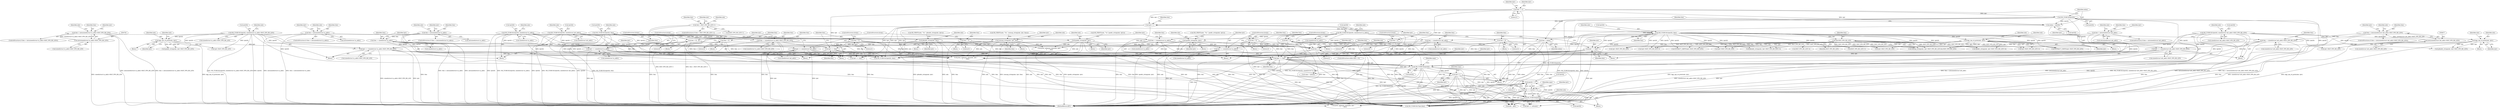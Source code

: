 digraph "0_tcpdump_ffde45acf3348f8353fb4064a1b21683ee6b5ddf@array" {
"1001155" [label="(Call,tptr[0] + 1)"];
"1001123" [label="(Call,tptr++)"];
"1001111" [label="(Call,tptr += tlen)"];
"1000864" [label="(Call,tlen -= sizeof(struct in6_addr))"];
"1000834" [label="(Call,tlen < (int)sizeof(struct in6_addr))"];
"1000939" [label="(Call,tlen = 0)"];
"1000845" [label="(Call,tlen = 0)"];
"1000793" [label="(Call,tlen = 0)"];
"1000701" [label="(Call,tlen = nhlen)"];
"1000696" [label="(Call,nhlen = tptr[0])"];
"1000692" [label="(Call,ND_TCHECK(tptr[0]))"];
"1000689" [label="(Call,tptr +=3)"];
"1000751" [label="(Call,tlen = 0)"];
"1000887" [label="(Call,tlen = 0)"];
"1000984" [label="(Call,tlen = 0)"];
"1000820" [label="(Call,tlen -= (sizeof(struct in_addr)+BGP_VPN_RD_LEN))"];
"1000780" [label="(Call,tlen < (int)(sizeof(struct in_addr)+BGP_VPN_RD_LEN))"];
"1000782" [label="(Call,(int)(sizeof(struct in_addr)+BGP_VPN_RD_LEN))"];
"1001068" [label="(Call,tlen = 0)"];
"1000718" [label="(Call,tlen > 0)"];
"1000914" [label="(Call,tlen -= (sizeof(struct in6_addr)+BGP_VPN_RD_LEN))"];
"1000874" [label="(Call,tlen < (int)(sizeof(struct in6_addr)+BGP_VPN_RD_LEN))"];
"1000876" [label="(Call,(int)(sizeof(struct in6_addr)+BGP_VPN_RD_LEN))"];
"1000958" [label="(Call,tlen -= (sizeof(struct in_addr)))"];
"1000928" [label="(Call,tlen < (int)sizeof(struct in_addr))"];
"1000770" [label="(Call,tlen -= sizeof(struct in_addr))"];
"1000740" [label="(Call,tlen < (int)sizeof(struct in_addr))"];
"1000999" [label="(Call,tlen = 0)"];
"1000850" [label="(Call,ND_TCHECK2(tptr[0], sizeof(struct in6_addr)))"];
"1000756" [label="(Call,ND_TCHECK2(tptr[0], sizeof(struct in_addr)))"];
"1000826" [label="(Call,tptr += (sizeof(struct in_addr)+BGP_VPN_RD_LEN))"];
"1000798" [label="(Call,ND_TCHECK2(tptr[0], sizeof(struct in_addr)+BGP_VPN_RD_LEN))"];
"1000812" [label="(Call,bgp_vpn_rd_print(ndo, tptr))"];
"1000704" [label="(Call,tptr++)"];
"1000944" [label="(Call,ND_TCHECK2(tptr[0], sizeof(struct in_addr)))"];
"1000962" [label="(Call,tptr += (sizeof(struct in_addr)))"];
"1000955" [label="(Call,ipaddr_string(ndo, tptr))"];
"1001004" [label="(Call,ND_TCHECK2(tptr[0], tlen))"];
"1000989" [label="(Call,tlen < BGP_VPN_RD_LEN+1)"];
"1000774" [label="(Call,tptr += sizeof(struct in_addr))"];
"1000767" [label="(Call,ipaddr_string(ndo, tptr))"];
"1000868" [label="(Call,tptr += sizeof(struct in6_addr))"];
"1000861" [label="(Call,ip6addr_string(ndo, tptr))"];
"1001065" [label="(Call,tptr += tlen)"];
"1001023" [label="(Call,tlen-BGP_VPN_RD_LEN)"];
"1001015" [label="(Call,bgp_vpn_rd_print(ndo, tptr))"];
"1000892" [label="(Call,ND_TCHECK2(tptr[0], sizeof(struct in6_addr)+BGP_VPN_RD_LEN))"];
"1000981" [label="(Call,tptr += tlen)"];
"1000977" [label="(Call,isonsap_string(ndo, tptr, tlen))"];
"1000967" [label="(Call,ND_TCHECK2(tptr[0], tlen))"];
"1000920" [label="(Call,tptr += (sizeof(struct in6_addr)+BGP_VPN_RD_LEN))"];
"1000906" [label="(Call,bgp_vpn_rd_print(ndo, tptr))"];
"1001114" [label="(Call,ND_TCHECK(tptr[0]))"];
"1001153" [label="(Call,tptr += tptr[0] + 1)"];
"1001141" [label="(Call,ND_TCHECK(tptr[0]))"];
"1001142" [label="(Call,tptr[0])"];
"1000694" [label="(Identifier,tptr)"];
"1000704" [label="(Call,tptr++)"];
"1000799" [label="(Call,tptr[0])"];
"1000718" [label="(Call,tlen > 0)"];
"1000858" [label="(Identifier,ndo)"];
"1000941" [label="(Literal,0)"];
"1001599" [label="(Call,ND_TCHECK2(*tptr,tlen))"];
"1000705" [label="(Identifier,tptr)"];
"1000856" [label="(Call,ND_PRINT((ndo, \"%s\", ip6addr_string(ndo, tptr))))"];
"1001067" [label="(Identifier,tlen)"];
"1000882" [label="(Block,)"];
"1001017" [label="(Identifier,tptr)"];
"1000756" [label="(Call,ND_TCHECK2(tptr[0], sizeof(struct in_addr)))"];
"1000891" [label="(Block,)"];
"1000943" [label="(Block,)"];
"1001060" [label="(Call,tptr+BGP_VPN_RD_LEN+3)"];
"1000939" [label="(Call,tlen = 0)"];
"1001123" [label="(Call,tptr++)"];
"1000836" [label="(Call,(int)sizeof(struct in6_addr))"];
"1002915" [label="(MethodReturn,RET)"];
"1000987" [label="(ControlStructure,break;)"];
"1000749" [label="(Identifier,ndo)"];
"1000972" [label="(Call,ND_PRINT((ndo, \"%s\", isonsap_string(ndo, tptr, tlen))))"];
"1000739" [label="(ControlStructure,if (tlen < (int)sizeof(struct in_addr)))"];
"1000984" [label="(Call,tlen = 0)"];
"1000975" [label="(Block,)"];
"1000738" [label="(Block,)"];
"1000911" [label="(Call,tptr+BGP_VPN_RD_LEN)"];
"1000999" [label="(Call,tlen = 0)"];
"1000986" [label="(Literal,0)"];
"1000758" [label="(Identifier,tptr)"];
"1000979" [label="(Identifier,tptr)"];
"1000934" [label="(Block,)"];
"1000889" [label="(Literal,0)"];
"1000873" [label="(ControlStructure,if (tlen < (int)(sizeof(struct in6_addr)+BGP_VPN_RD_LEN)))"];
"1000814" [label="(Identifier,tptr)"];
"1000757" [label="(Call,tptr[0])"];
"1000916" [label="(Call,sizeof(struct in6_addr)+BGP_VPN_RD_LEN)"];
"1000797" [label="(Block,)"];
"1000907" [label="(Identifier,ndo)"];
"1000755" [label="(Block,)"];
"1001011" [label="(Identifier,ndo)"];
"1001068" [label="(Call,tlen = 0)"];
"1000776" [label="(Call,sizeof(struct in_addr))"];
"1000906" [label="(Call,bgp_vpn_rd_print(ndo, tptr))"];
"1001049" [label="(Call,tptr+BGP_VPN_RD_LEN)"];
"1000697" [label="(Identifier,nhlen)"];
"1000820" [label="(Call,tlen -= (sizeof(struct in_addr)+BGP_VPN_RD_LEN))"];
"1000840" [label="(Block,)"];
"1001023" [label="(Call,tlen-BGP_VPN_RD_LEN)"];
"1000948" [label="(Call,sizeof(struct in_addr))"];
"1000955" [label="(Call,ipaddr_string(ndo, tptr))"];
"1000893" [label="(Call,tptr[0])"];
"1000843" [label="(Identifier,ndo)"];
"1000966" [label="(ControlStructure,break;)"];
"1001097" [label="(Call,tptr += tlen)"];
"1000791" [label="(Identifier,ndo)"];
"1001115" [label="(Call,tptr[0])"];
"1000982" [label="(Identifier,tptr)"];
"1000788" [label="(Block,)"];
"1000957" [label="(Identifier,tptr)"];
"1000742" [label="(Call,(int)sizeof(struct in_addr))"];
"1000725" [label="(Identifier,nnh)"];
"1001006" [label="(Identifier,tptr)"];
"1000690" [label="(Identifier,tptr)"];
"1000902" [label="(Identifier,ndo)"];
"1001092" [label="(Call,print_unknown_data(ndo, tptr, \"\n\t    \", tlen))"];
"1000793" [label="(Call,tlen = 0)"];
"1000691" [label="(Literal,3)"];
"1000781" [label="(Identifier,tlen)"];
"1001019" [label="(Identifier,ndo)"];
"1000784" [label="(Call,sizeof(struct in_addr)+BGP_VPN_RD_LEN)"];
"1001107" [label="(Identifier,ndo)"];
"1000851" [label="(Call,tptr[0])"];
"1000760" [label="(Call,sizeof(struct in_addr))"];
"1000720" [label="(Literal,0)"];
"1001066" [label="(Identifier,tptr)"];
"1000983" [label="(Identifier,tlen)"];
"1001119" [label="(Identifier,snpa)"];
"1000794" [label="(Identifier,tlen)"];
"1000864" [label="(Call,tlen -= sizeof(struct in6_addr))"];
"1000696" [label="(Call,nhlen = tptr[0])"];
"1000813" [label="(Identifier,ndo)"];
"1000768" [label="(Identifier,ndo)"];
"1002905" [label="(Call,print_unknown_data(ndo, pptr, \"\n\t    \", len))"];
"1001038" [label="(Call,ipaddr_string(ndo, tptr+BGP_VPN_RD_LEN+4))"];
"1001004" [label="(Call,ND_TCHECK2(tptr[0], tlen))"];
"1001015" [label="(Call,bgp_vpn_rd_print(ndo, tptr))"];
"1001018" [label="(Call,isonsap_string(ndo, tptr+BGP_VPN_RD_LEN,tlen-BGP_VPN_RD_LEN))"];
"1000960" [label="(Call,sizeof(struct in_addr))"];
"1000981" [label="(Call,tptr += tlen)"];
"1000928" [label="(Call,tlen < (int)sizeof(struct in_addr))"];
"1000847" [label="(Literal,0)"];
"1000952" [label="(Identifier,ndo)"];
"1000827" [label="(Identifier,tptr)"];
"1001016" [label="(Identifier,ndo)"];
"1000989" [label="(Call,tlen < BGP_VPN_RD_LEN+1)"];
"1000689" [label="(Call,tptr +=3)"];
"1000875" [label="(Identifier,tlen)"];
"1001040" [label="(Call,tptr+BGP_VPN_RD_LEN+4)"];
"1000778" [label="(ControlStructure,break;)"];
"1001071" [label="(ControlStructure,break;)"];
"1000808" [label="(Identifier,ndo)"];
"1001116" [label="(Identifier,tptr)"];
"1001008" [label="(Identifier,tlen)"];
"1000869" [label="(Identifier,tptr)"];
"1000703" [label="(Identifier,nhlen)"];
"1000861" [label="(Call,ip6addr_string(ndo, tptr))"];
"1000963" [label="(Identifier,tptr)"];
"1000868" [label="(Call,tptr += sizeof(struct in6_addr))"];
"1000717" [label="(ControlStructure,while (tlen > 0))"];
"1000812" [label="(Call,bgp_vpn_rd_print(ndo, tptr))"];
"1000991" [label="(Call,BGP_VPN_RD_LEN+1)"];
"1000850" [label="(Call,ND_TCHECK2(tptr[0], sizeof(struct in6_addr)))"];
"1000770" [label="(Call,tlen -= sizeof(struct in_addr))"];
"1000894" [label="(Identifier,tptr)"];
"1000774" [label="(Call,tptr += sizeof(struct in_addr))"];
"1001065" [label="(Call,tptr += tlen)"];
"1000826" [label="(Call,tptr += (sizeof(struct in_addr)+BGP_VPN_RD_LEN))"];
"1000834" [label="(Call,tlen < (int)sizeof(struct in6_addr))"];
"1000962" [label="(Call,tptr += (sizeof(struct in_addr)))"];
"1000865" [label="(Identifier,tlen)"];
"1000741" [label="(Identifier,tlen)"];
"1000698" [label="(Call,tptr[0])"];
"1000978" [label="(Identifier,ndo)"];
"1001003" [label="(Block,)"];
"1001042" [label="(Call,BGP_VPN_RD_LEN+4)"];
"1000953" [label="(Block,)"];
"1000795" [label="(Literal,0)"];
"1000985" [label="(Identifier,tlen)"];
"1000885" [label="(Identifier,ndo)"];
"1000719" [label="(Identifier,tlen)"];
"1000946" [label="(Identifier,tptr)"];
"1001139" [label="(Identifier,snpa)"];
"1000816" [label="(Identifier,ndo)"];
"1000707" [label="(Identifier,tlen)"];
"1000905" [label="(Block,)"];
"1000968" [label="(Call,tptr[0])"];
"1000835" [label="(Identifier,tlen)"];
"1000701" [label="(Call,tlen = nhlen)"];
"1000944" [label="(Call,ND_TCHECK2(tptr[0], sizeof(struct in_addr)))"];
"1001141" [label="(Call,ND_TCHECK(tptr[0]))"];
"1000967" [label="(Call,ND_TCHECK2(tptr[0], tlen))"];
"1000702" [label="(Identifier,tlen)"];
"1000876" [label="(Call,(int)(sizeof(struct in6_addr)+BGP_VPN_RD_LEN))"];
"1000751" [label="(Call,tlen = 0)"];
"1001111" [label="(Call,tptr += tlen)"];
"1001114" [label="(Call,ND_TCHECK(tptr[0]))"];
"1000692" [label="(Call,ND_TCHECK(tptr[0]))"];
"1000815" [label="(Call,ipaddr_string(ndo, tptr+BGP_VPN_RD_LEN))"];
"1000974" [label="(Identifier,ndo)"];
"1000870" [label="(Call,sizeof(struct in6_addr))"];
"1000988" [label="(ControlStructure,if (tlen < BGP_VPN_RD_LEN+1))"];
"1001170" [label="(Call,tptr - pptr)"];
"1001048" [label="(Call,EXTRACT_24BITS(tptr+BGP_VPN_RD_LEN))"];
"1001156" [label="(Call,tptr[0])"];
"1000852" [label="(Identifier,tptr)"];
"1000888" [label="(Identifier,tlen)"];
"1000964" [label="(Call,sizeof(struct in_addr))"];
"1001113" [label="(Identifier,tlen)"];
"1000802" [label="(Call,sizeof(struct in_addr)+BGP_VPN_RD_LEN)"];
"1000832" [label="(ControlStructure,break;)"];
"1000930" [label="(Call,(int)sizeof(struct in_addr))"];
"1000150" [label="(Block,)"];
"1001020" [label="(Call,tptr+BGP_VPN_RD_LEN)"];
"1001000" [label="(Identifier,tlen)"];
"1000746" [label="(Block,)"];
"1001014" [label="(Block,)"];
"1000937" [label="(Identifier,ndo)"];
"1000772" [label="(Call,sizeof(struct in_addr))"];
"1000956" [label="(Identifier,ndo)"];
"1000753" [label="(Literal,0)"];
"1000740" [label="(Call,tlen < (int)sizeof(struct in_addr))"];
"1000854" [label="(Call,sizeof(struct in6_addr))"];
"1000817" [label="(Call,tptr+BGP_VPN_RD_LEN)"];
"1000929" [label="(Identifier,tlen)"];
"1000822" [label="(Call,sizeof(struct in_addr)+BGP_VPN_RD_LEN)"];
"1001617" [label="(Call,print_unknown_data(ndo, tptr, \"\n\t    \", tlen))"];
"1001001" [label="(Literal,0)"];
"1000833" [label="(ControlStructure,if (tlen < (int)sizeof(struct in6_addr)))"];
"1000765" [label="(Block,)"];
"1001024" [label="(Identifier,tlen)"];
"1000977" [label="(Call,isonsap_string(ndo, tptr, tlen))"];
"1000782" [label="(Call,(int)(sizeof(struct in_addr)+BGP_VPN_RD_LEN))"];
"1001154" [label="(Identifier,tptr)"];
"1001155" [label="(Call,tptr[0] + 1)"];
"1000846" [label="(Identifier,tlen)"];
"1000914" [label="(Call,tlen -= (sizeof(struct in6_addr)+BGP_VPN_RD_LEN))"];
"1000862" [label="(Identifier,ndo)"];
"1000762" [label="(Call,ND_PRINT((ndo, \"%s\",ipaddr_string(ndo, tptr))))"];
"1000821" [label="(Identifier,tlen)"];
"1000994" [label="(Block,)"];
"1000859" [label="(Block,)"];
"1001140" [label="(Block,)"];
"1000866" [label="(Call,sizeof(struct in6_addr))"];
"1000872" [label="(ControlStructure,break;)"];
"1001073" [label="(Call,ND_TCHECK2(tptr[0], tlen))"];
"1000926" [label="(ControlStructure,break;)"];
"1000764" [label="(Identifier,ndo)"];
"1000849" [label="(Block,)"];
"1000945" [label="(Call,tptr[0])"];
"1001112" [label="(Identifier,tptr)"];
"1000693" [label="(Call,tptr[0])"];
"1000878" [label="(Call,sizeof(struct in6_addr)+BGP_VPN_RD_LEN)"];
"1000959" [label="(Identifier,tlen)"];
"1000915" [label="(Identifier,tlen)"];
"1000863" [label="(Identifier,tptr)"];
"1001028" [label="(Call,EXTRACT_32BITS(tptr+BGP_VPN_RD_LEN))"];
"1001025" [label="(Identifier,BGP_VPN_RD_LEN)"];
"1000874" [label="(Call,tlen < (int)(sizeof(struct in6_addr)+BGP_VPN_RD_LEN))"];
"1000767" [label="(Call,ipaddr_string(ndo, tptr))"];
"1000921" [label="(Identifier,tptr)"];
"1000811" [label="(Block,)"];
"1000845" [label="(Call,tlen = 0)"];
"1000910" [label="(Identifier,ndo)"];
"1000800" [label="(Identifier,tptr)"];
"1001159" [label="(Literal,1)"];
"1001005" [label="(Call,tptr[0])"];
"1000769" [label="(Identifier,tptr)"];
"1000940" [label="(Identifier,tlen)"];
"1000780" [label="(Call,tlen < (int)(sizeof(struct in_addr)+BGP_VPN_RD_LEN))"];
"1001153" [label="(Call,tptr += tptr[0] + 1)"];
"1000887" [label="(Call,tlen = 0)"];
"1000798" [label="(Call,ND_TCHECK2(tptr[0], sizeof(struct in_addr)+BGP_VPN_RD_LEN))"];
"1000980" [label="(Identifier,tlen)"];
"1000971" [label="(Identifier,tlen)"];
"1001118" [label="(Call,snpa = tptr[0])"];
"1000771" [label="(Identifier,tlen)"];
"1000775" [label="(Identifier,tptr)"];
"1000779" [label="(ControlStructure,if (tlen < (int)(sizeof(struct in_addr)+BGP_VPN_RD_LEN)))"];
"1000908" [label="(Identifier,tptr)"];
"1000920" [label="(Call,tptr += (sizeof(struct in6_addr)+BGP_VPN_RD_LEN))"];
"1000922" [label="(Call,sizeof(struct in6_addr)+BGP_VPN_RD_LEN)"];
"1001126" [label="(Identifier,snpa)"];
"1000997" [label="(Identifier,ndo)"];
"1001062" [label="(Call,BGP_VPN_RD_LEN+3)"];
"1000892" [label="(Call,ND_TCHECK2(tptr[0], sizeof(struct in6_addr)+BGP_VPN_RD_LEN))"];
"1000828" [label="(Call,sizeof(struct in_addr)+BGP_VPN_RD_LEN)"];
"1000990" [label="(Identifier,tlen)"];
"1000909" [label="(Call,ip6addr_string(ndo, tptr+BGP_VPN_RD_LEN))"];
"1000927" [label="(ControlStructure,if (tlen < (int)sizeof(struct in_addr)))"];
"1001147" [label="(Identifier,ndo)"];
"1001069" [label="(Identifier,tlen)"];
"1001029" [label="(Call,tptr+BGP_VPN_RD_LEN)"];
"1001636" [label="(Call,tptr += advance)"];
"1001124" [label="(Identifier,tptr)"];
"1000958" [label="(Call,tlen -= (sizeof(struct in_addr)))"];
"1000950" [label="(Call,ND_PRINT((ndo, \"%s\", ipaddr_string(ndo, tptr))))"];
"1000896" [label="(Call,sizeof(struct in6_addr)+BGP_VPN_RD_LEN)"];
"1000752" [label="(Identifier,tlen)"];
"1001070" [label="(Literal,0)"];
"1001058" [label="(Call,ip6addr_string(ndo, tptr+BGP_VPN_RD_LEN+3))"];
"1001155" -> "1001153"  [label="AST: "];
"1001155" -> "1001159"  [label="CFG: "];
"1001156" -> "1001155"  [label="AST: "];
"1001159" -> "1001155"  [label="AST: "];
"1001153" -> "1001155"  [label="CFG: "];
"1001155" -> "1002915"  [label="DDG: tptr[0]"];
"1001123" -> "1001155"  [label="DDG: tptr"];
"1001153" -> "1001155"  [label="DDG: tptr"];
"1001141" -> "1001155"  [label="DDG: tptr[0]"];
"1001123" -> "1000150"  [label="AST: "];
"1001123" -> "1001124"  [label="CFG: "];
"1001124" -> "1001123"  [label="AST: "];
"1001126" -> "1001123"  [label="CFG: "];
"1001111" -> "1001123"  [label="DDG: tptr"];
"1001114" -> "1001123"  [label="DDG: tptr[0]"];
"1001123" -> "1001141"  [label="DDG: tptr"];
"1001123" -> "1001153"  [label="DDG: tptr"];
"1001123" -> "1001170"  [label="DDG: tptr"];
"1001123" -> "1001599"  [label="DDG: tptr"];
"1001123" -> "1001617"  [label="DDG: tptr"];
"1001123" -> "1001636"  [label="DDG: tptr"];
"1001111" -> "1000150"  [label="AST: "];
"1001111" -> "1001113"  [label="CFG: "];
"1001112" -> "1001111"  [label="AST: "];
"1001113" -> "1001111"  [label="AST: "];
"1001116" -> "1001111"  [label="CFG: "];
"1001111" -> "1002915"  [label="DDG: tlen"];
"1000864" -> "1001111"  [label="DDG: tlen"];
"1000939" -> "1001111"  [label="DDG: tlen"];
"1000845" -> "1001111"  [label="DDG: tlen"];
"1000793" -> "1001111"  [label="DDG: tlen"];
"1000701" -> "1001111"  [label="DDG: tlen"];
"1000751" -> "1001111"  [label="DDG: tlen"];
"1000887" -> "1001111"  [label="DDG: tlen"];
"1000984" -> "1001111"  [label="DDG: tlen"];
"1000820" -> "1001111"  [label="DDG: tlen"];
"1001068" -> "1001111"  [label="DDG: tlen"];
"1000718" -> "1001111"  [label="DDG: tlen"];
"1000914" -> "1001111"  [label="DDG: tlen"];
"1000958" -> "1001111"  [label="DDG: tlen"];
"1000770" -> "1001111"  [label="DDG: tlen"];
"1000999" -> "1001111"  [label="DDG: tlen"];
"1000850" -> "1001111"  [label="DDG: tptr[0]"];
"1000756" -> "1001111"  [label="DDG: tptr[0]"];
"1000826" -> "1001111"  [label="DDG: tptr"];
"1000798" -> "1001111"  [label="DDG: tptr[0]"];
"1000704" -> "1001111"  [label="DDG: tptr"];
"1000944" -> "1001111"  [label="DDG: tptr[0]"];
"1000962" -> "1001111"  [label="DDG: tptr"];
"1001004" -> "1001111"  [label="DDG: tptr[0]"];
"1000774" -> "1001111"  [label="DDG: tptr"];
"1000868" -> "1001111"  [label="DDG: tptr"];
"1001065" -> "1001111"  [label="DDG: tptr"];
"1000892" -> "1001111"  [label="DDG: tptr[0]"];
"1000981" -> "1001111"  [label="DDG: tptr"];
"1000920" -> "1001111"  [label="DDG: tptr"];
"1000967" -> "1001111"  [label="DDG: tptr[0]"];
"1000692" -> "1001111"  [label="DDG: tptr[0]"];
"1000689" -> "1001111"  [label="DDG: tptr"];
"1001111" -> "1001114"  [label="DDG: tptr"];
"1001111" -> "1001118"  [label="DDG: tptr"];
"1001111" -> "1001141"  [label="DDG: tptr"];
"1001111" -> "1001170"  [label="DDG: tptr"];
"1001111" -> "1001599"  [label="DDG: tptr"];
"1001111" -> "1001617"  [label="DDG: tptr"];
"1001111" -> "1001636"  [label="DDG: tptr"];
"1000864" -> "1000849"  [label="AST: "];
"1000864" -> "1000866"  [label="CFG: "];
"1000865" -> "1000864"  [label="AST: "];
"1000866" -> "1000864"  [label="AST: "];
"1000869" -> "1000864"  [label="CFG: "];
"1000864" -> "1002915"  [label="DDG: tlen"];
"1000864" -> "1000718"  [label="DDG: tlen"];
"1000834" -> "1000864"  [label="DDG: tlen"];
"1000864" -> "1001599"  [label="DDG: tlen"];
"1000834" -> "1000833"  [label="AST: "];
"1000834" -> "1000836"  [label="CFG: "];
"1000835" -> "1000834"  [label="AST: "];
"1000836" -> "1000834"  [label="AST: "];
"1000843" -> "1000834"  [label="CFG: "];
"1000852" -> "1000834"  [label="CFG: "];
"1000834" -> "1002915"  [label="DDG: tlen < (int)sizeof(struct in6_addr)"];
"1000834" -> "1002915"  [label="DDG: (int)sizeof(struct in6_addr)"];
"1000939" -> "1000934"  [label="AST: "];
"1000939" -> "1000941"  [label="CFG: "];
"1000940" -> "1000939"  [label="AST: "];
"1000941" -> "1000939"  [label="AST: "];
"1000966" -> "1000939"  [label="CFG: "];
"1000939" -> "1002915"  [label="DDG: tlen"];
"1000939" -> "1000718"  [label="DDG: tlen"];
"1000939" -> "1001599"  [label="DDG: tlen"];
"1000845" -> "1000840"  [label="AST: "];
"1000845" -> "1000847"  [label="CFG: "];
"1000846" -> "1000845"  [label="AST: "];
"1000847" -> "1000845"  [label="AST: "];
"1000872" -> "1000845"  [label="CFG: "];
"1000845" -> "1002915"  [label="DDG: tlen"];
"1000845" -> "1000718"  [label="DDG: tlen"];
"1000845" -> "1001599"  [label="DDG: tlen"];
"1000793" -> "1000788"  [label="AST: "];
"1000793" -> "1000795"  [label="CFG: "];
"1000794" -> "1000793"  [label="AST: "];
"1000795" -> "1000793"  [label="AST: "];
"1000832" -> "1000793"  [label="CFG: "];
"1000793" -> "1002915"  [label="DDG: tlen"];
"1000793" -> "1000718"  [label="DDG: tlen"];
"1000793" -> "1001599"  [label="DDG: tlen"];
"1000701" -> "1000150"  [label="AST: "];
"1000701" -> "1000703"  [label="CFG: "];
"1000702" -> "1000701"  [label="AST: "];
"1000703" -> "1000701"  [label="AST: "];
"1000705" -> "1000701"  [label="CFG: "];
"1000701" -> "1002915"  [label="DDG: nhlen"];
"1000696" -> "1000701"  [label="DDG: nhlen"];
"1000701" -> "1000718"  [label="DDG: tlen"];
"1000701" -> "1001599"  [label="DDG: tlen"];
"1000696" -> "1000150"  [label="AST: "];
"1000696" -> "1000698"  [label="CFG: "];
"1000697" -> "1000696"  [label="AST: "];
"1000698" -> "1000696"  [label="AST: "];
"1000702" -> "1000696"  [label="CFG: "];
"1000692" -> "1000696"  [label="DDG: tptr[0]"];
"1000689" -> "1000696"  [label="DDG: tptr"];
"1000692" -> "1000150"  [label="AST: "];
"1000692" -> "1000693"  [label="CFG: "];
"1000693" -> "1000692"  [label="AST: "];
"1000697" -> "1000692"  [label="CFG: "];
"1000692" -> "1002915"  [label="DDG: ND_TCHECK(tptr[0])"];
"1000689" -> "1000692"  [label="DDG: tptr"];
"1000692" -> "1000704"  [label="DDG: tptr[0]"];
"1000692" -> "1001073"  [label="DDG: tptr[0]"];
"1000692" -> "1001114"  [label="DDG: tptr[0]"];
"1000689" -> "1000150"  [label="AST: "];
"1000689" -> "1000691"  [label="CFG: "];
"1000690" -> "1000689"  [label="AST: "];
"1000691" -> "1000689"  [label="AST: "];
"1000694" -> "1000689"  [label="CFG: "];
"1000689" -> "1000704"  [label="DDG: tptr"];
"1000689" -> "1001073"  [label="DDG: tptr"];
"1000689" -> "1001114"  [label="DDG: tptr"];
"1000751" -> "1000746"  [label="AST: "];
"1000751" -> "1000753"  [label="CFG: "];
"1000752" -> "1000751"  [label="AST: "];
"1000753" -> "1000751"  [label="AST: "];
"1000778" -> "1000751"  [label="CFG: "];
"1000751" -> "1002915"  [label="DDG: tlen"];
"1000751" -> "1000718"  [label="DDG: tlen"];
"1000751" -> "1001599"  [label="DDG: tlen"];
"1000887" -> "1000882"  [label="AST: "];
"1000887" -> "1000889"  [label="CFG: "];
"1000888" -> "1000887"  [label="AST: "];
"1000889" -> "1000887"  [label="AST: "];
"1000926" -> "1000887"  [label="CFG: "];
"1000887" -> "1002915"  [label="DDG: tlen"];
"1000887" -> "1000718"  [label="DDG: tlen"];
"1000887" -> "1001599"  [label="DDG: tlen"];
"1000984" -> "1000738"  [label="AST: "];
"1000984" -> "1000986"  [label="CFG: "];
"1000985" -> "1000984"  [label="AST: "];
"1000986" -> "1000984"  [label="AST: "];
"1000987" -> "1000984"  [label="CFG: "];
"1000984" -> "1002915"  [label="DDG: tlen"];
"1000984" -> "1000718"  [label="DDG: tlen"];
"1000984" -> "1001599"  [label="DDG: tlen"];
"1000820" -> "1000797"  [label="AST: "];
"1000820" -> "1000822"  [label="CFG: "];
"1000821" -> "1000820"  [label="AST: "];
"1000822" -> "1000820"  [label="AST: "];
"1000827" -> "1000820"  [label="CFG: "];
"1000820" -> "1002915"  [label="DDG: tlen"];
"1000820" -> "1000718"  [label="DDG: tlen"];
"1000780" -> "1000820"  [label="DDG: tlen"];
"1000820" -> "1001599"  [label="DDG: tlen"];
"1000780" -> "1000779"  [label="AST: "];
"1000780" -> "1000782"  [label="CFG: "];
"1000781" -> "1000780"  [label="AST: "];
"1000782" -> "1000780"  [label="AST: "];
"1000791" -> "1000780"  [label="CFG: "];
"1000800" -> "1000780"  [label="CFG: "];
"1000780" -> "1002915"  [label="DDG: tlen < (int)(sizeof(struct in_addr)+BGP_VPN_RD_LEN)"];
"1000780" -> "1002915"  [label="DDG: (int)(sizeof(struct in_addr)+BGP_VPN_RD_LEN)"];
"1000782" -> "1000780"  [label="DDG: sizeof(struct in_addr)+BGP_VPN_RD_LEN"];
"1000782" -> "1000784"  [label="CFG: "];
"1000783" -> "1000782"  [label="AST: "];
"1000784" -> "1000782"  [label="AST: "];
"1000782" -> "1002915"  [label="DDG: sizeof(struct in_addr)+BGP_VPN_RD_LEN"];
"1001068" -> "1001003"  [label="AST: "];
"1001068" -> "1001070"  [label="CFG: "];
"1001069" -> "1001068"  [label="AST: "];
"1001070" -> "1001068"  [label="AST: "];
"1001071" -> "1001068"  [label="CFG: "];
"1001068" -> "1002915"  [label="DDG: tlen"];
"1001068" -> "1000718"  [label="DDG: tlen"];
"1001068" -> "1001599"  [label="DDG: tlen"];
"1000718" -> "1000717"  [label="AST: "];
"1000718" -> "1000720"  [label="CFG: "];
"1000719" -> "1000718"  [label="AST: "];
"1000720" -> "1000718"  [label="AST: "];
"1000725" -> "1000718"  [label="CFG: "];
"1001107" -> "1000718"  [label="CFG: "];
"1000718" -> "1002915"  [label="DDG: tlen > 0"];
"1000914" -> "1000718"  [label="DDG: tlen"];
"1000958" -> "1000718"  [label="DDG: tlen"];
"1000770" -> "1000718"  [label="DDG: tlen"];
"1000999" -> "1000718"  [label="DDG: tlen"];
"1000718" -> "1001073"  [label="DDG: tlen"];
"1000718" -> "1001599"  [label="DDG: tlen"];
"1000914" -> "1000891"  [label="AST: "];
"1000914" -> "1000916"  [label="CFG: "];
"1000915" -> "1000914"  [label="AST: "];
"1000916" -> "1000914"  [label="AST: "];
"1000921" -> "1000914"  [label="CFG: "];
"1000914" -> "1002915"  [label="DDG: tlen"];
"1000874" -> "1000914"  [label="DDG: tlen"];
"1000914" -> "1001599"  [label="DDG: tlen"];
"1000874" -> "1000873"  [label="AST: "];
"1000874" -> "1000876"  [label="CFG: "];
"1000875" -> "1000874"  [label="AST: "];
"1000876" -> "1000874"  [label="AST: "];
"1000885" -> "1000874"  [label="CFG: "];
"1000894" -> "1000874"  [label="CFG: "];
"1000874" -> "1002915"  [label="DDG: tlen < (int)(sizeof(struct in6_addr)+BGP_VPN_RD_LEN)"];
"1000874" -> "1002915"  [label="DDG: (int)(sizeof(struct in6_addr)+BGP_VPN_RD_LEN)"];
"1000876" -> "1000874"  [label="DDG: sizeof(struct in6_addr)+BGP_VPN_RD_LEN"];
"1000876" -> "1000878"  [label="CFG: "];
"1000877" -> "1000876"  [label="AST: "];
"1000878" -> "1000876"  [label="AST: "];
"1000876" -> "1002915"  [label="DDG: sizeof(struct in6_addr)+BGP_VPN_RD_LEN"];
"1000958" -> "1000943"  [label="AST: "];
"1000958" -> "1000960"  [label="CFG: "];
"1000959" -> "1000958"  [label="AST: "];
"1000960" -> "1000958"  [label="AST: "];
"1000963" -> "1000958"  [label="CFG: "];
"1000958" -> "1002915"  [label="DDG: tlen"];
"1000928" -> "1000958"  [label="DDG: tlen"];
"1000958" -> "1001599"  [label="DDG: tlen"];
"1000928" -> "1000927"  [label="AST: "];
"1000928" -> "1000930"  [label="CFG: "];
"1000929" -> "1000928"  [label="AST: "];
"1000930" -> "1000928"  [label="AST: "];
"1000937" -> "1000928"  [label="CFG: "];
"1000946" -> "1000928"  [label="CFG: "];
"1000928" -> "1002915"  [label="DDG: (int)sizeof(struct in_addr)"];
"1000928" -> "1002915"  [label="DDG: tlen < (int)sizeof(struct in_addr)"];
"1000770" -> "1000755"  [label="AST: "];
"1000770" -> "1000772"  [label="CFG: "];
"1000771" -> "1000770"  [label="AST: "];
"1000772" -> "1000770"  [label="AST: "];
"1000775" -> "1000770"  [label="CFG: "];
"1000770" -> "1002915"  [label="DDG: tlen"];
"1000740" -> "1000770"  [label="DDG: tlen"];
"1000770" -> "1001599"  [label="DDG: tlen"];
"1000740" -> "1000739"  [label="AST: "];
"1000740" -> "1000742"  [label="CFG: "];
"1000741" -> "1000740"  [label="AST: "];
"1000742" -> "1000740"  [label="AST: "];
"1000749" -> "1000740"  [label="CFG: "];
"1000758" -> "1000740"  [label="CFG: "];
"1000740" -> "1002915"  [label="DDG: (int)sizeof(struct in_addr)"];
"1000740" -> "1002915"  [label="DDG: tlen < (int)sizeof(struct in_addr)"];
"1000999" -> "1000994"  [label="AST: "];
"1000999" -> "1001001"  [label="CFG: "];
"1001000" -> "1000999"  [label="AST: "];
"1001001" -> "1000999"  [label="AST: "];
"1001071" -> "1000999"  [label="CFG: "];
"1000999" -> "1002915"  [label="DDG: tlen"];
"1000999" -> "1001599"  [label="DDG: tlen"];
"1000850" -> "1000849"  [label="AST: "];
"1000850" -> "1000854"  [label="CFG: "];
"1000851" -> "1000850"  [label="AST: "];
"1000854" -> "1000850"  [label="AST: "];
"1000858" -> "1000850"  [label="CFG: "];
"1000850" -> "1002915"  [label="DDG: tptr[0]"];
"1000850" -> "1002915"  [label="DDG: ND_TCHECK2(tptr[0], sizeof(struct in6_addr))"];
"1000850" -> "1000861"  [label="DDG: tptr[0]"];
"1000850" -> "1000868"  [label="DDG: tptr[0]"];
"1000850" -> "1001073"  [label="DDG: tptr[0]"];
"1000850" -> "1001114"  [label="DDG: tptr[0]"];
"1000756" -> "1000755"  [label="AST: "];
"1000756" -> "1000760"  [label="CFG: "];
"1000757" -> "1000756"  [label="AST: "];
"1000760" -> "1000756"  [label="AST: "];
"1000764" -> "1000756"  [label="CFG: "];
"1000756" -> "1002915"  [label="DDG: tptr[0]"];
"1000756" -> "1002915"  [label="DDG: ND_TCHECK2(tptr[0], sizeof(struct in_addr))"];
"1000756" -> "1000767"  [label="DDG: tptr[0]"];
"1000756" -> "1000774"  [label="DDG: tptr[0]"];
"1000756" -> "1001073"  [label="DDG: tptr[0]"];
"1000756" -> "1001114"  [label="DDG: tptr[0]"];
"1000826" -> "1000797"  [label="AST: "];
"1000826" -> "1000828"  [label="CFG: "];
"1000827" -> "1000826"  [label="AST: "];
"1000828" -> "1000826"  [label="AST: "];
"1000832" -> "1000826"  [label="CFG: "];
"1000826" -> "1002915"  [label="DDG: tptr"];
"1000826" -> "1002915"  [label="DDG: sizeof(struct in_addr)+BGP_VPN_RD_LEN"];
"1000798" -> "1000826"  [label="DDG: tptr[0]"];
"1000812" -> "1000826"  [label="DDG: tptr"];
"1000826" -> "1001073"  [label="DDG: tptr"];
"1000826" -> "1001092"  [label="DDG: tptr"];
"1000826" -> "1001097"  [label="DDG: tptr"];
"1000798" -> "1000797"  [label="AST: "];
"1000798" -> "1000802"  [label="CFG: "];
"1000799" -> "1000798"  [label="AST: "];
"1000802" -> "1000798"  [label="AST: "];
"1000808" -> "1000798"  [label="CFG: "];
"1000798" -> "1002915"  [label="DDG: tptr[0]"];
"1000798" -> "1002915"  [label="DDG: ND_TCHECK2(tptr[0], sizeof(struct in_addr)+BGP_VPN_RD_LEN)"];
"1000798" -> "1000812"  [label="DDG: tptr[0]"];
"1000798" -> "1000815"  [label="DDG: tptr[0]"];
"1000798" -> "1000817"  [label="DDG: tptr[0]"];
"1000798" -> "1001073"  [label="DDG: tptr[0]"];
"1000798" -> "1001114"  [label="DDG: tptr[0]"];
"1000812" -> "1000811"  [label="AST: "];
"1000812" -> "1000814"  [label="CFG: "];
"1000813" -> "1000812"  [label="AST: "];
"1000814" -> "1000812"  [label="AST: "];
"1000816" -> "1000812"  [label="CFG: "];
"1000812" -> "1002915"  [label="DDG: bgp_vpn_rd_print(ndo, tptr)"];
"1000812" -> "1000815"  [label="DDG: ndo"];
"1000812" -> "1000815"  [label="DDG: tptr"];
"1000812" -> "1000817"  [label="DDG: tptr"];
"1000704" -> "1000150"  [label="AST: "];
"1000704" -> "1000705"  [label="CFG: "];
"1000705" -> "1000704"  [label="AST: "];
"1000707" -> "1000704"  [label="CFG: "];
"1000704" -> "1001073"  [label="DDG: tptr"];
"1000704" -> "1001092"  [label="DDG: tptr"];
"1000704" -> "1001097"  [label="DDG: tptr"];
"1000944" -> "1000943"  [label="AST: "];
"1000944" -> "1000948"  [label="CFG: "];
"1000945" -> "1000944"  [label="AST: "];
"1000948" -> "1000944"  [label="AST: "];
"1000952" -> "1000944"  [label="CFG: "];
"1000944" -> "1002915"  [label="DDG: ND_TCHECK2(tptr[0], sizeof(struct in_addr))"];
"1000944" -> "1002915"  [label="DDG: tptr[0]"];
"1000944" -> "1000955"  [label="DDG: tptr[0]"];
"1000944" -> "1000962"  [label="DDG: tptr[0]"];
"1000944" -> "1001073"  [label="DDG: tptr[0]"];
"1000944" -> "1001114"  [label="DDG: tptr[0]"];
"1000962" -> "1000943"  [label="AST: "];
"1000962" -> "1000964"  [label="CFG: "];
"1000963" -> "1000962"  [label="AST: "];
"1000964" -> "1000962"  [label="AST: "];
"1000966" -> "1000962"  [label="CFG: "];
"1000962" -> "1002915"  [label="DDG: tptr"];
"1000955" -> "1000962"  [label="DDG: tptr"];
"1000962" -> "1001073"  [label="DDG: tptr"];
"1000962" -> "1001092"  [label="DDG: tptr"];
"1000962" -> "1001097"  [label="DDG: tptr"];
"1000955" -> "1000953"  [label="AST: "];
"1000955" -> "1000957"  [label="CFG: "];
"1000956" -> "1000955"  [label="AST: "];
"1000957" -> "1000955"  [label="AST: "];
"1000950" -> "1000955"  [label="CFG: "];
"1000955" -> "1002915"  [label="DDG: ipaddr_string(ndo, tptr)"];
"1000955" -> "1002915"  [label="DDG: ndo"];
"1000955" -> "1001092"  [label="DDG: ndo"];
"1000955" -> "1001617"  [label="DDG: ndo"];
"1000955" -> "1002905"  [label="DDG: ndo"];
"1001004" -> "1001003"  [label="AST: "];
"1001004" -> "1001008"  [label="CFG: "];
"1001005" -> "1001004"  [label="AST: "];
"1001008" -> "1001004"  [label="AST: "];
"1001011" -> "1001004"  [label="CFG: "];
"1001004" -> "1002915"  [label="DDG: ND_TCHECK2(tptr[0], tlen)"];
"1001004" -> "1002915"  [label="DDG: tptr[0]"];
"1000989" -> "1001004"  [label="DDG: tlen"];
"1001004" -> "1001015"  [label="DDG: tptr[0]"];
"1001004" -> "1001018"  [label="DDG: tptr[0]"];
"1001004" -> "1001020"  [label="DDG: tptr[0]"];
"1001004" -> "1001023"  [label="DDG: tlen"];
"1001004" -> "1001028"  [label="DDG: tptr[0]"];
"1001004" -> "1001029"  [label="DDG: tptr[0]"];
"1001004" -> "1001038"  [label="DDG: tptr[0]"];
"1001004" -> "1001040"  [label="DDG: tptr[0]"];
"1001004" -> "1001048"  [label="DDG: tptr[0]"];
"1001004" -> "1001049"  [label="DDG: tptr[0]"];
"1001004" -> "1001058"  [label="DDG: tptr[0]"];
"1001004" -> "1001060"  [label="DDG: tptr[0]"];
"1001004" -> "1001065"  [label="DDG: tptr[0]"];
"1001004" -> "1001073"  [label="DDG: tptr[0]"];
"1001004" -> "1001114"  [label="DDG: tptr[0]"];
"1000989" -> "1000988"  [label="AST: "];
"1000989" -> "1000991"  [label="CFG: "];
"1000990" -> "1000989"  [label="AST: "];
"1000991" -> "1000989"  [label="AST: "];
"1000997" -> "1000989"  [label="CFG: "];
"1001006" -> "1000989"  [label="CFG: "];
"1000989" -> "1002915"  [label="DDG: tlen < BGP_VPN_RD_LEN+1"];
"1000989" -> "1002915"  [label="DDG: BGP_VPN_RD_LEN+1"];
"1000774" -> "1000755"  [label="AST: "];
"1000774" -> "1000776"  [label="CFG: "];
"1000775" -> "1000774"  [label="AST: "];
"1000776" -> "1000774"  [label="AST: "];
"1000778" -> "1000774"  [label="CFG: "];
"1000774" -> "1002915"  [label="DDG: tptr"];
"1000767" -> "1000774"  [label="DDG: tptr"];
"1000774" -> "1001073"  [label="DDG: tptr"];
"1000774" -> "1001092"  [label="DDG: tptr"];
"1000774" -> "1001097"  [label="DDG: tptr"];
"1000767" -> "1000765"  [label="AST: "];
"1000767" -> "1000769"  [label="CFG: "];
"1000768" -> "1000767"  [label="AST: "];
"1000769" -> "1000767"  [label="AST: "];
"1000762" -> "1000767"  [label="CFG: "];
"1000767" -> "1002915"  [label="DDG: ipaddr_string(ndo, tptr)"];
"1000767" -> "1002915"  [label="DDG: ndo"];
"1000767" -> "1001092"  [label="DDG: ndo"];
"1000767" -> "1001617"  [label="DDG: ndo"];
"1000767" -> "1002905"  [label="DDG: ndo"];
"1000868" -> "1000849"  [label="AST: "];
"1000868" -> "1000870"  [label="CFG: "];
"1000869" -> "1000868"  [label="AST: "];
"1000870" -> "1000868"  [label="AST: "];
"1000872" -> "1000868"  [label="CFG: "];
"1000868" -> "1002915"  [label="DDG: tptr"];
"1000861" -> "1000868"  [label="DDG: tptr"];
"1000868" -> "1001073"  [label="DDG: tptr"];
"1000868" -> "1001092"  [label="DDG: tptr"];
"1000868" -> "1001097"  [label="DDG: tptr"];
"1000861" -> "1000859"  [label="AST: "];
"1000861" -> "1000863"  [label="CFG: "];
"1000862" -> "1000861"  [label="AST: "];
"1000863" -> "1000861"  [label="AST: "];
"1000856" -> "1000861"  [label="CFG: "];
"1000861" -> "1002915"  [label="DDG: ndo"];
"1000861" -> "1002915"  [label="DDG: ip6addr_string(ndo, tptr)"];
"1000861" -> "1001092"  [label="DDG: ndo"];
"1000861" -> "1001617"  [label="DDG: ndo"];
"1000861" -> "1002905"  [label="DDG: ndo"];
"1001065" -> "1001003"  [label="AST: "];
"1001065" -> "1001067"  [label="CFG: "];
"1001066" -> "1001065"  [label="AST: "];
"1001067" -> "1001065"  [label="AST: "];
"1001069" -> "1001065"  [label="CFG: "];
"1001065" -> "1002915"  [label="DDG: tptr"];
"1001023" -> "1001065"  [label="DDG: tlen"];
"1001015" -> "1001065"  [label="DDG: tptr"];
"1001065" -> "1001073"  [label="DDG: tptr"];
"1001065" -> "1001092"  [label="DDG: tptr"];
"1001065" -> "1001097"  [label="DDG: tptr"];
"1001023" -> "1001018"  [label="AST: "];
"1001023" -> "1001025"  [label="CFG: "];
"1001024" -> "1001023"  [label="AST: "];
"1001025" -> "1001023"  [label="AST: "];
"1001018" -> "1001023"  [label="CFG: "];
"1001023" -> "1001018"  [label="DDG: tlen"];
"1001023" -> "1001018"  [label="DDG: BGP_VPN_RD_LEN"];
"1001023" -> "1001028"  [label="DDG: BGP_VPN_RD_LEN"];
"1001023" -> "1001029"  [label="DDG: BGP_VPN_RD_LEN"];
"1001023" -> "1001038"  [label="DDG: BGP_VPN_RD_LEN"];
"1001023" -> "1001040"  [label="DDG: BGP_VPN_RD_LEN"];
"1001023" -> "1001042"  [label="DDG: BGP_VPN_RD_LEN"];
"1001023" -> "1001048"  [label="DDG: BGP_VPN_RD_LEN"];
"1001023" -> "1001049"  [label="DDG: BGP_VPN_RD_LEN"];
"1001023" -> "1001058"  [label="DDG: BGP_VPN_RD_LEN"];
"1001023" -> "1001060"  [label="DDG: BGP_VPN_RD_LEN"];
"1001023" -> "1001062"  [label="DDG: BGP_VPN_RD_LEN"];
"1001015" -> "1001014"  [label="AST: "];
"1001015" -> "1001017"  [label="CFG: "];
"1001016" -> "1001015"  [label="AST: "];
"1001017" -> "1001015"  [label="AST: "];
"1001019" -> "1001015"  [label="CFG: "];
"1001015" -> "1002915"  [label="DDG: bgp_vpn_rd_print(ndo, tptr)"];
"1001015" -> "1001018"  [label="DDG: ndo"];
"1001015" -> "1001018"  [label="DDG: tptr"];
"1001015" -> "1001020"  [label="DDG: tptr"];
"1001015" -> "1001028"  [label="DDG: tptr"];
"1001015" -> "1001029"  [label="DDG: tptr"];
"1001015" -> "1001038"  [label="DDG: tptr"];
"1001015" -> "1001040"  [label="DDG: tptr"];
"1001015" -> "1001048"  [label="DDG: tptr"];
"1001015" -> "1001049"  [label="DDG: tptr"];
"1001015" -> "1001058"  [label="DDG: tptr"];
"1001015" -> "1001060"  [label="DDG: tptr"];
"1000892" -> "1000891"  [label="AST: "];
"1000892" -> "1000896"  [label="CFG: "];
"1000893" -> "1000892"  [label="AST: "];
"1000896" -> "1000892"  [label="AST: "];
"1000902" -> "1000892"  [label="CFG: "];
"1000892" -> "1002915"  [label="DDG: tptr[0]"];
"1000892" -> "1002915"  [label="DDG: ND_TCHECK2(tptr[0], sizeof(struct in6_addr)+BGP_VPN_RD_LEN)"];
"1000892" -> "1000906"  [label="DDG: tptr[0]"];
"1000892" -> "1000909"  [label="DDG: tptr[0]"];
"1000892" -> "1000911"  [label="DDG: tptr[0]"];
"1000892" -> "1000920"  [label="DDG: tptr[0]"];
"1000892" -> "1001073"  [label="DDG: tptr[0]"];
"1000892" -> "1001114"  [label="DDG: tptr[0]"];
"1000981" -> "1000738"  [label="AST: "];
"1000981" -> "1000983"  [label="CFG: "];
"1000982" -> "1000981"  [label="AST: "];
"1000983" -> "1000981"  [label="AST: "];
"1000985" -> "1000981"  [label="CFG: "];
"1000981" -> "1002915"  [label="DDG: tptr"];
"1000977" -> "1000981"  [label="DDG: tlen"];
"1000977" -> "1000981"  [label="DDG: tptr"];
"1000967" -> "1000981"  [label="DDG: tptr[0]"];
"1000981" -> "1001073"  [label="DDG: tptr"];
"1000981" -> "1001092"  [label="DDG: tptr"];
"1000981" -> "1001097"  [label="DDG: tptr"];
"1000977" -> "1000975"  [label="AST: "];
"1000977" -> "1000980"  [label="CFG: "];
"1000978" -> "1000977"  [label="AST: "];
"1000979" -> "1000977"  [label="AST: "];
"1000980" -> "1000977"  [label="AST: "];
"1000972" -> "1000977"  [label="CFG: "];
"1000977" -> "1002915"  [label="DDG: isonsap_string(ndo, tptr, tlen)"];
"1000977" -> "1002915"  [label="DDG: ndo"];
"1000967" -> "1000977"  [label="DDG: tptr[0]"];
"1000967" -> "1000977"  [label="DDG: tlen"];
"1000977" -> "1001092"  [label="DDG: ndo"];
"1000977" -> "1001617"  [label="DDG: ndo"];
"1000977" -> "1002905"  [label="DDG: ndo"];
"1000967" -> "1000738"  [label="AST: "];
"1000967" -> "1000971"  [label="CFG: "];
"1000968" -> "1000967"  [label="AST: "];
"1000971" -> "1000967"  [label="AST: "];
"1000974" -> "1000967"  [label="CFG: "];
"1000967" -> "1002915"  [label="DDG: ND_TCHECK2(tptr[0], tlen)"];
"1000967" -> "1002915"  [label="DDG: tptr[0]"];
"1000967" -> "1001073"  [label="DDG: tptr[0]"];
"1000967" -> "1001114"  [label="DDG: tptr[0]"];
"1000920" -> "1000891"  [label="AST: "];
"1000920" -> "1000922"  [label="CFG: "];
"1000921" -> "1000920"  [label="AST: "];
"1000922" -> "1000920"  [label="AST: "];
"1000926" -> "1000920"  [label="CFG: "];
"1000920" -> "1002915"  [label="DDG: tptr"];
"1000920" -> "1002915"  [label="DDG: sizeof(struct in6_addr)+BGP_VPN_RD_LEN"];
"1000906" -> "1000920"  [label="DDG: tptr"];
"1000920" -> "1001073"  [label="DDG: tptr"];
"1000920" -> "1001092"  [label="DDG: tptr"];
"1000920" -> "1001097"  [label="DDG: tptr"];
"1000906" -> "1000905"  [label="AST: "];
"1000906" -> "1000908"  [label="CFG: "];
"1000907" -> "1000906"  [label="AST: "];
"1000908" -> "1000906"  [label="AST: "];
"1000910" -> "1000906"  [label="CFG: "];
"1000906" -> "1002915"  [label="DDG: bgp_vpn_rd_print(ndo, tptr)"];
"1000906" -> "1000909"  [label="DDG: ndo"];
"1000906" -> "1000909"  [label="DDG: tptr"];
"1000906" -> "1000911"  [label="DDG: tptr"];
"1001114" -> "1000150"  [label="AST: "];
"1001114" -> "1001115"  [label="CFG: "];
"1001115" -> "1001114"  [label="AST: "];
"1001119" -> "1001114"  [label="CFG: "];
"1001114" -> "1002915"  [label="DDG: ND_TCHECK(tptr[0])"];
"1001114" -> "1001118"  [label="DDG: tptr[0]"];
"1001114" -> "1001141"  [label="DDG: tptr[0]"];
"1001114" -> "1001170"  [label="DDG: tptr[0]"];
"1001114" -> "1001599"  [label="DDG: tptr[0]"];
"1001114" -> "1001617"  [label="DDG: tptr[0]"];
"1001114" -> "1001636"  [label="DDG: tptr[0]"];
"1001153" -> "1001140"  [label="AST: "];
"1001154" -> "1001153"  [label="AST: "];
"1001139" -> "1001153"  [label="CFG: "];
"1001153" -> "1002915"  [label="DDG: tptr[0] + 1"];
"1001153" -> "1001141"  [label="DDG: tptr"];
"1001141" -> "1001153"  [label="DDG: tptr[0]"];
"1001153" -> "1001170"  [label="DDG: tptr"];
"1001153" -> "1001599"  [label="DDG: tptr"];
"1001153" -> "1001617"  [label="DDG: tptr"];
"1001153" -> "1001636"  [label="DDG: tptr"];
"1001141" -> "1001140"  [label="AST: "];
"1001141" -> "1001142"  [label="CFG: "];
"1001142" -> "1001141"  [label="AST: "];
"1001147" -> "1001141"  [label="CFG: "];
"1001141" -> "1002915"  [label="DDG: ND_TCHECK(tptr[0])"];
"1001141" -> "1001170"  [label="DDG: tptr[0]"];
"1001141" -> "1001599"  [label="DDG: tptr[0]"];
"1001141" -> "1001617"  [label="DDG: tptr[0]"];
"1001141" -> "1001636"  [label="DDG: tptr[0]"];
}
